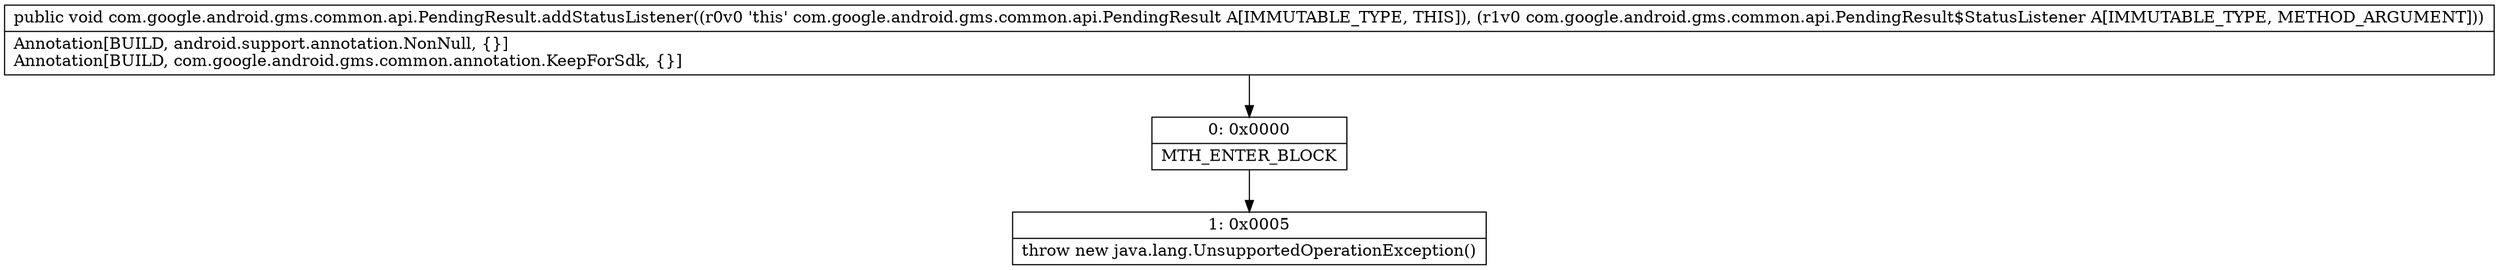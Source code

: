 digraph "CFG forcom.google.android.gms.common.api.PendingResult.addStatusListener(Lcom\/google\/android\/gms\/common\/api\/PendingResult$StatusListener;)V" {
Node_0 [shape=record,label="{0\:\ 0x0000|MTH_ENTER_BLOCK\l}"];
Node_1 [shape=record,label="{1\:\ 0x0005|throw new java.lang.UnsupportedOperationException()\l}"];
MethodNode[shape=record,label="{public void com.google.android.gms.common.api.PendingResult.addStatusListener((r0v0 'this' com.google.android.gms.common.api.PendingResult A[IMMUTABLE_TYPE, THIS]), (r1v0 com.google.android.gms.common.api.PendingResult$StatusListener A[IMMUTABLE_TYPE, METHOD_ARGUMENT]))  | Annotation[BUILD, android.support.annotation.NonNull, \{\}]\lAnnotation[BUILD, com.google.android.gms.common.annotation.KeepForSdk, \{\}]\l}"];
MethodNode -> Node_0;
Node_0 -> Node_1;
}

